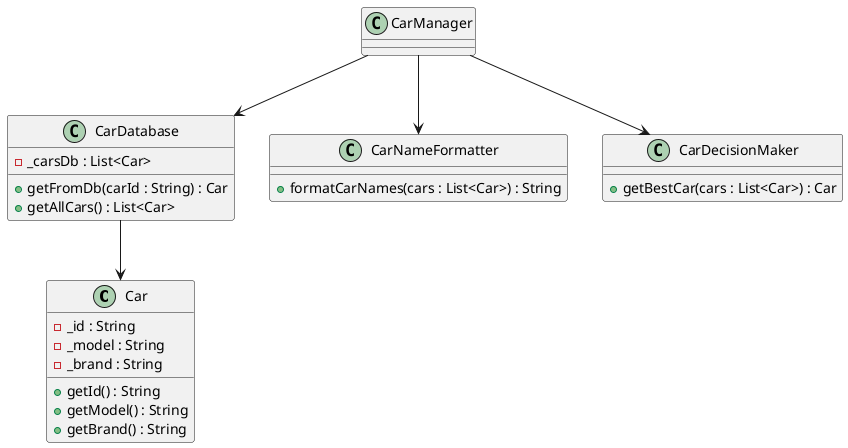 @startuml
class Car {
  - _id : String
  - _model : String
  - _brand : String
  + getId() : String
  + getModel() : String
  + getBrand() : String
}

class CarDatabase {
  - _carsDb : List<Car>
  + getFromDb(carId : String) : Car
  + getAllCars() : List<Car>
}

class CarNameFormatter {
  + formatCarNames(cars : List<Car>) : String
}

class CarDecisionMaker {
  + getBestCar(cars : List<Car>) : Car
}

CarDatabase --> Car
CarManager --> CarDatabase
CarManager --> CarNameFormatter
CarManager --> CarDecisionMaker
@enduml
